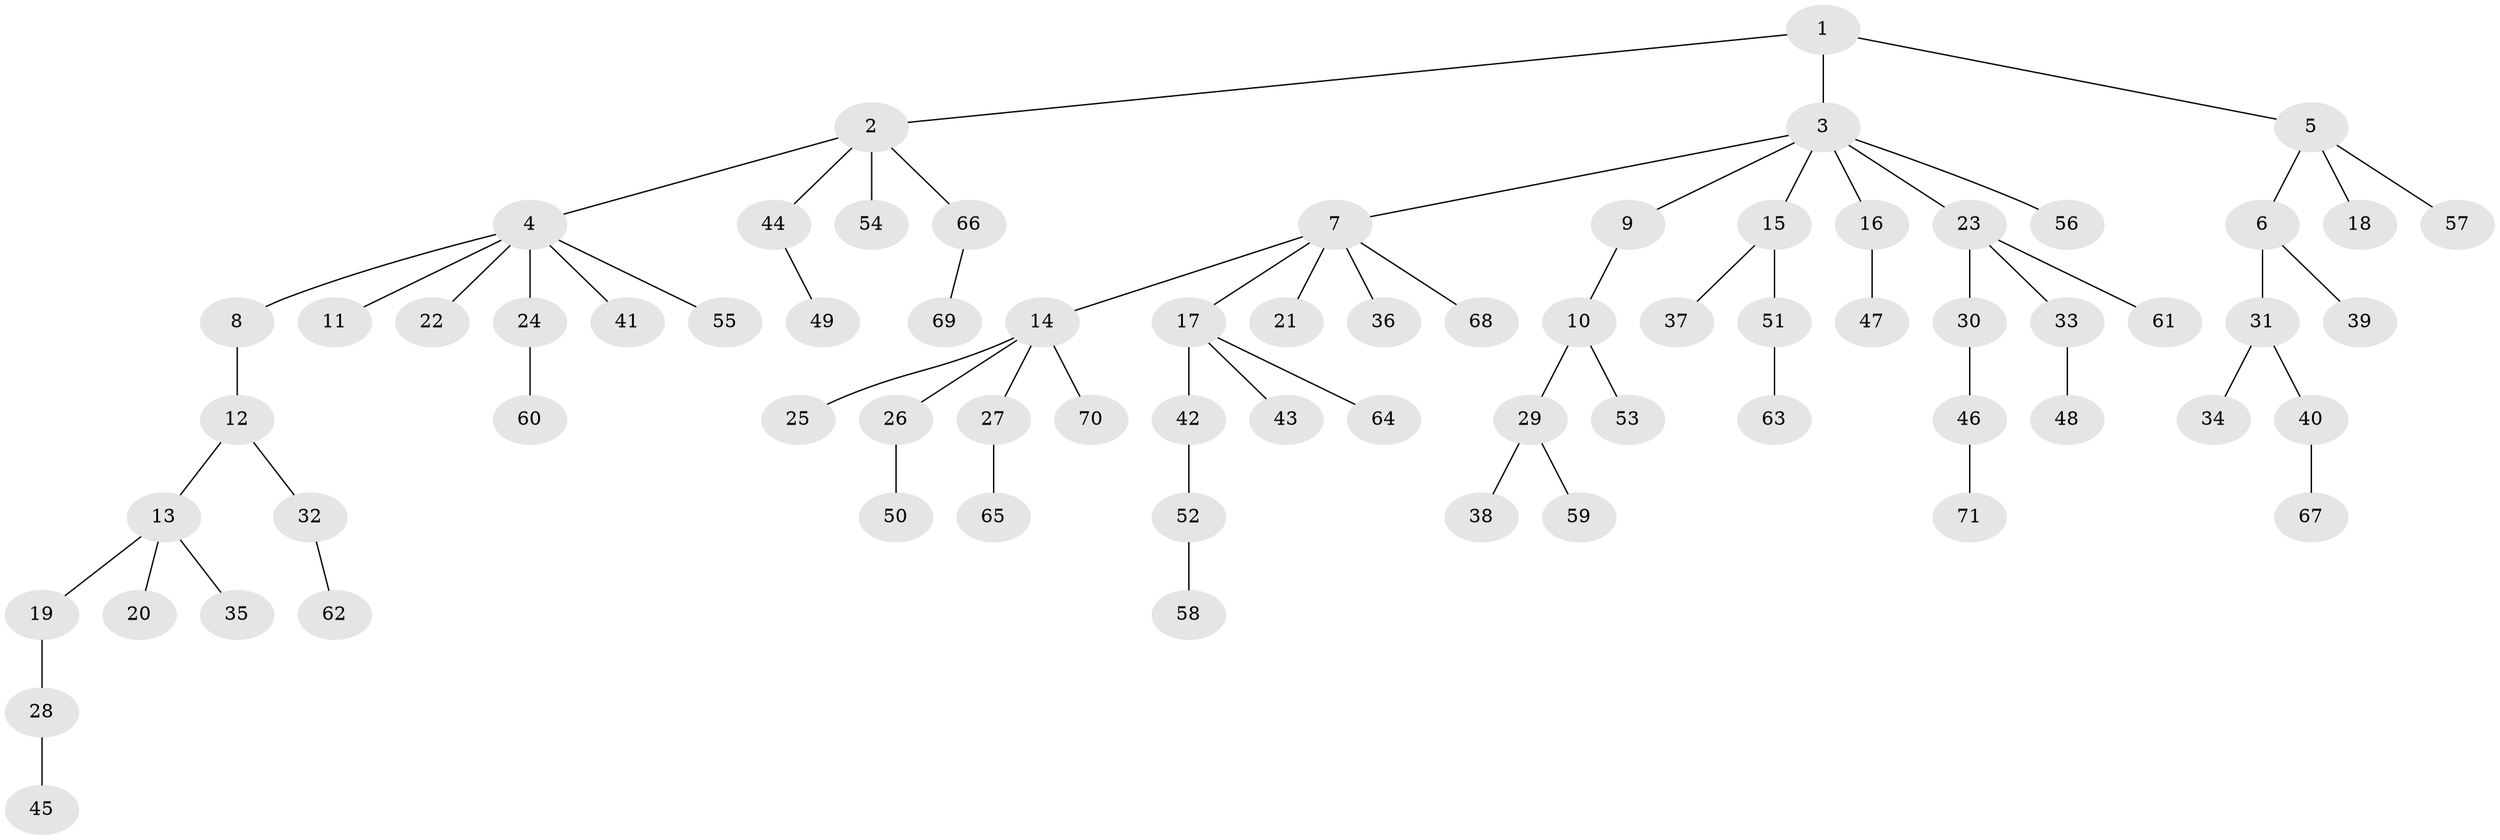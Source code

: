 // Generated by graph-tools (version 1.1) at 2025/15/03/09/25 04:15:32]
// undirected, 71 vertices, 70 edges
graph export_dot {
graph [start="1"]
  node [color=gray90,style=filled];
  1;
  2;
  3;
  4;
  5;
  6;
  7;
  8;
  9;
  10;
  11;
  12;
  13;
  14;
  15;
  16;
  17;
  18;
  19;
  20;
  21;
  22;
  23;
  24;
  25;
  26;
  27;
  28;
  29;
  30;
  31;
  32;
  33;
  34;
  35;
  36;
  37;
  38;
  39;
  40;
  41;
  42;
  43;
  44;
  45;
  46;
  47;
  48;
  49;
  50;
  51;
  52;
  53;
  54;
  55;
  56;
  57;
  58;
  59;
  60;
  61;
  62;
  63;
  64;
  65;
  66;
  67;
  68;
  69;
  70;
  71;
  1 -- 2;
  1 -- 3;
  1 -- 5;
  2 -- 4;
  2 -- 44;
  2 -- 54;
  2 -- 66;
  3 -- 7;
  3 -- 9;
  3 -- 15;
  3 -- 16;
  3 -- 23;
  3 -- 56;
  4 -- 8;
  4 -- 11;
  4 -- 22;
  4 -- 24;
  4 -- 41;
  4 -- 55;
  5 -- 6;
  5 -- 18;
  5 -- 57;
  6 -- 31;
  6 -- 39;
  7 -- 14;
  7 -- 17;
  7 -- 21;
  7 -- 36;
  7 -- 68;
  8 -- 12;
  9 -- 10;
  10 -- 29;
  10 -- 53;
  12 -- 13;
  12 -- 32;
  13 -- 19;
  13 -- 20;
  13 -- 35;
  14 -- 25;
  14 -- 26;
  14 -- 27;
  14 -- 70;
  15 -- 37;
  15 -- 51;
  16 -- 47;
  17 -- 42;
  17 -- 43;
  17 -- 64;
  19 -- 28;
  23 -- 30;
  23 -- 33;
  23 -- 61;
  24 -- 60;
  26 -- 50;
  27 -- 65;
  28 -- 45;
  29 -- 38;
  29 -- 59;
  30 -- 46;
  31 -- 34;
  31 -- 40;
  32 -- 62;
  33 -- 48;
  40 -- 67;
  42 -- 52;
  44 -- 49;
  46 -- 71;
  51 -- 63;
  52 -- 58;
  66 -- 69;
}
